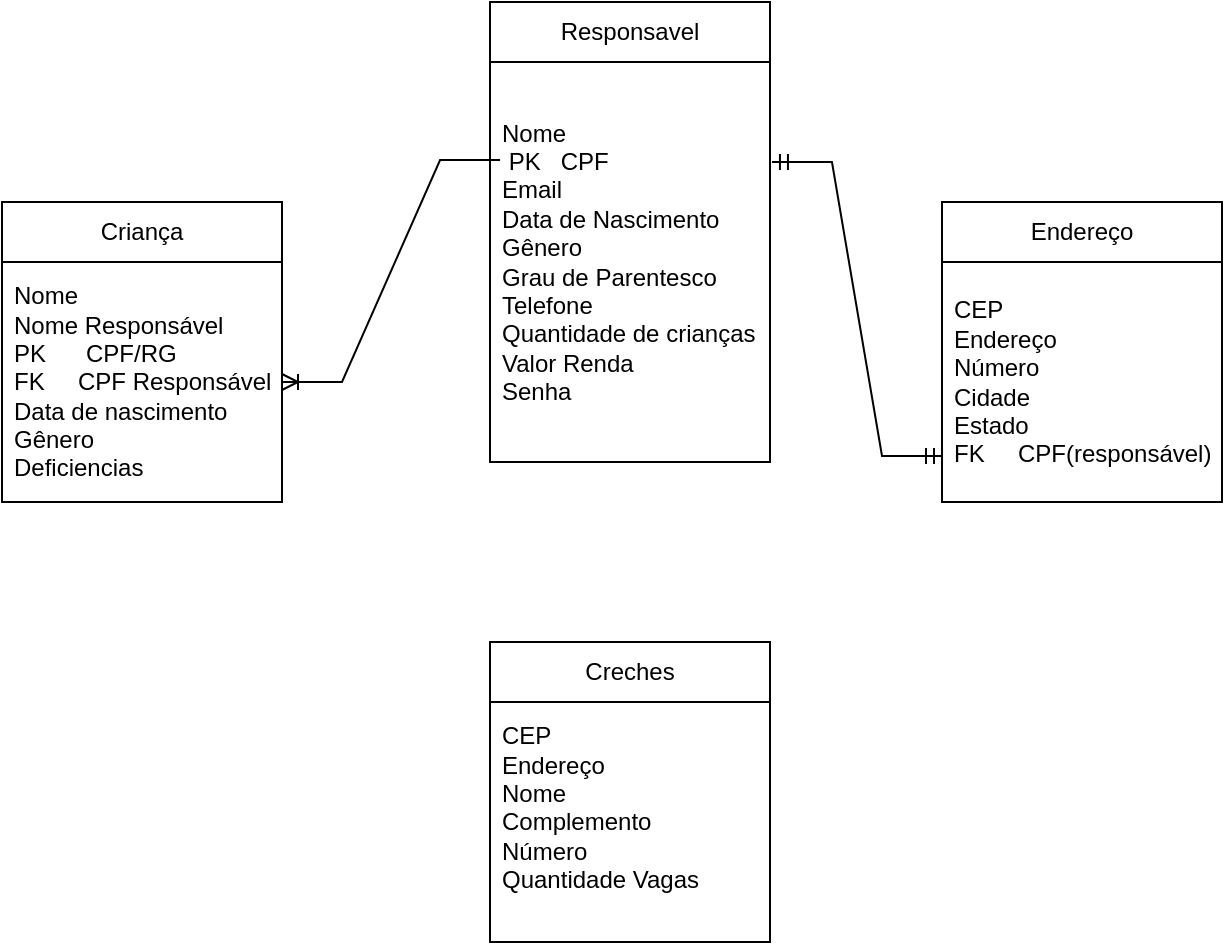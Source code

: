 <mxfile version="26.1.2">
  <diagram name="Página-1" id="nRnScKpOEZmVmXz66blN">
    <mxGraphModel dx="794" dy="724" grid="1" gridSize="10" guides="1" tooltips="1" connect="1" arrows="1" fold="1" page="1" pageScale="1" pageWidth="827" pageHeight="1169" math="0" shadow="0">
      <root>
        <mxCell id="0" />
        <mxCell id="1" parent="0" />
        <mxCell id="W5a_YH90ra-wDbiFmjBi-3" value="Criança" style="swimlane;fontStyle=0;childLayout=stackLayout;horizontal=1;startSize=30;horizontalStack=0;resizeParent=1;resizeParentMax=0;resizeLast=0;collapsible=1;marginBottom=0;whiteSpace=wrap;html=1;" vertex="1" parent="1">
          <mxGeometry x="100" y="130" width="140" height="150" as="geometry" />
        </mxCell>
        <mxCell id="W5a_YH90ra-wDbiFmjBi-4" value="Nome&lt;div&gt;Nome Responsável&lt;/div&gt;&lt;div&gt;PK&amp;nbsp; &amp;nbsp; &amp;nbsp; CPF/RG&lt;/div&gt;&lt;div&gt;FK&amp;nbsp; &amp;nbsp; &amp;nbsp;CPF Responsável&lt;/div&gt;&lt;div&gt;Data de nascimento&lt;/div&gt;&lt;div&gt;Gênero&lt;br&gt;Deficiencias&lt;/div&gt;" style="text;strokeColor=none;fillColor=none;align=left;verticalAlign=middle;spacingLeft=4;spacingRight=4;overflow=hidden;points=[[0,0.5],[1,0.5]];portConstraint=eastwest;rotatable=0;whiteSpace=wrap;html=1;" vertex="1" parent="W5a_YH90ra-wDbiFmjBi-3">
          <mxGeometry y="30" width="140" height="120" as="geometry" />
        </mxCell>
        <mxCell id="W5a_YH90ra-wDbiFmjBi-7" value="Responsavel" style="swimlane;fontStyle=0;childLayout=stackLayout;horizontal=1;startSize=30;horizontalStack=0;resizeParent=1;resizeParentMax=0;resizeLast=0;collapsible=1;marginBottom=0;whiteSpace=wrap;html=1;" vertex="1" parent="1">
          <mxGeometry x="344" y="30" width="140" height="230" as="geometry" />
        </mxCell>
        <mxCell id="W5a_YH90ra-wDbiFmjBi-9" value="Nome&lt;br&gt;&amp;nbsp;PK&amp;nbsp; &amp;nbsp;CPF&lt;div&gt;&lt;div&gt;Email&lt;/div&gt;&lt;div&gt;Data de Nascimento&lt;br&gt;Gênero&lt;br&gt;Grau de Parentesco&lt;/div&gt;&lt;div&gt;Telefone&lt;br&gt;Quantidade de crianças&lt;/div&gt;&lt;div&gt;Valor Renda&lt;/div&gt;&lt;div&gt;Senha&lt;/div&gt;&lt;/div&gt;" style="text;strokeColor=none;fillColor=none;align=left;verticalAlign=middle;spacingLeft=4;spacingRight=4;overflow=hidden;points=[[0,0.5],[1,0.5]];portConstraint=eastwest;rotatable=0;whiteSpace=wrap;html=1;" vertex="1" parent="W5a_YH90ra-wDbiFmjBi-7">
          <mxGeometry y="30" width="140" height="200" as="geometry" />
        </mxCell>
        <mxCell id="W5a_YH90ra-wDbiFmjBi-11" value="Creches" style="swimlane;fontStyle=0;childLayout=stackLayout;horizontal=1;startSize=30;horizontalStack=0;resizeParent=1;resizeParentMax=0;resizeLast=0;collapsible=1;marginBottom=0;whiteSpace=wrap;html=1;" vertex="1" parent="1">
          <mxGeometry x="344" y="350" width="140" height="150" as="geometry" />
        </mxCell>
        <mxCell id="W5a_YH90ra-wDbiFmjBi-12" value="CEP&lt;div&gt;Endereço&lt;/div&gt;&lt;div&gt;Nome&lt;/div&gt;&lt;div&gt;Complemento&lt;br&gt;Número&lt;/div&gt;&lt;div&gt;Quantidade Vagas&lt;br&gt;&lt;br&gt;&lt;/div&gt;" style="text;strokeColor=none;fillColor=none;align=left;verticalAlign=middle;spacingLeft=4;spacingRight=4;overflow=hidden;points=[[0,0.5],[1,0.5]];portConstraint=eastwest;rotatable=0;whiteSpace=wrap;html=1;" vertex="1" parent="W5a_YH90ra-wDbiFmjBi-11">
          <mxGeometry y="30" width="140" height="120" as="geometry" />
        </mxCell>
        <mxCell id="W5a_YH90ra-wDbiFmjBi-15" value="Endereço" style="swimlane;fontStyle=0;childLayout=stackLayout;horizontal=1;startSize=30;horizontalStack=0;resizeParent=1;resizeParentMax=0;resizeLast=0;collapsible=1;marginBottom=0;whiteSpace=wrap;html=1;" vertex="1" parent="1">
          <mxGeometry x="570" y="130" width="140" height="150" as="geometry" />
        </mxCell>
        <mxCell id="W5a_YH90ra-wDbiFmjBi-16" value="CEP&lt;br&gt;Endereço&lt;br&gt;Número&lt;br&gt;Cidade&lt;br&gt;Estado&lt;div&gt;FK&amp;nbsp; &amp;nbsp; &amp;nbsp;CPF(responsável)&lt;/div&gt;" style="text;strokeColor=none;fillColor=none;align=left;verticalAlign=middle;spacingLeft=4;spacingRight=4;overflow=hidden;points=[[0,0.5],[1,0.5]];portConstraint=eastwest;rotatable=0;whiteSpace=wrap;html=1;" vertex="1" parent="W5a_YH90ra-wDbiFmjBi-15">
          <mxGeometry y="30" width="140" height="120" as="geometry" />
        </mxCell>
        <mxCell id="W5a_YH90ra-wDbiFmjBi-19" value="" style="edgeStyle=entityRelationEdgeStyle;fontSize=12;html=1;endArrow=ERoneToMany;rounded=0;entryX=1;entryY=0.5;entryDx=0;entryDy=0;exitX=0.036;exitY=0.245;exitDx=0;exitDy=0;exitPerimeter=0;" edge="1" parent="1" source="W5a_YH90ra-wDbiFmjBi-9" target="W5a_YH90ra-wDbiFmjBi-4">
          <mxGeometry width="100" height="100" relative="1" as="geometry">
            <mxPoint x="200" y="350" as="sourcePoint" />
            <mxPoint x="300" y="250" as="targetPoint" />
          </mxGeometry>
        </mxCell>
        <mxCell id="W5a_YH90ra-wDbiFmjBi-21" value="" style="edgeStyle=entityRelationEdgeStyle;fontSize=12;html=1;endArrow=ERmandOne;startArrow=ERmandOne;rounded=0;entryX=0;entryY=0.808;entryDx=0;entryDy=0;entryPerimeter=0;exitX=1.007;exitY=0.25;exitDx=0;exitDy=0;exitPerimeter=0;" edge="1" parent="1" source="W5a_YH90ra-wDbiFmjBi-9" target="W5a_YH90ra-wDbiFmjBi-16">
          <mxGeometry width="100" height="100" relative="1" as="geometry">
            <mxPoint x="360" y="420" as="sourcePoint" />
            <mxPoint x="460" y="320" as="targetPoint" />
            <Array as="points">
              <mxPoint x="400" y="110" />
            </Array>
          </mxGeometry>
        </mxCell>
      </root>
    </mxGraphModel>
  </diagram>
</mxfile>
